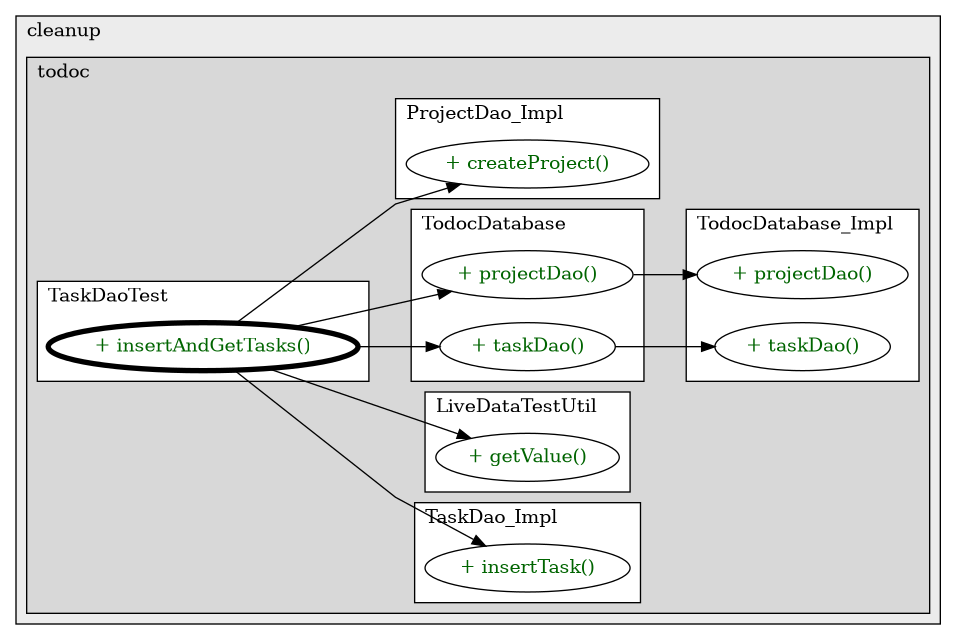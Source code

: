 @startuml

/' diagram meta data start
config=CallConfiguration;
{
  "rootMethod": "com.cleanup.todoc.todoc.TaskDaoTest#insertAndGetTasks()",
  "projectClassification": {
    "searchMode": "OpenProject", // OpenProject, AllProjects
    "includedProjects": "",
    "pathEndKeywords": "*.impl",
    "isClientPath": "",
    "isClientName": "",
    "isTestPath": "",
    "isTestName": "",
    "isMappingPath": "",
    "isMappingName": "",
    "isDataAccessPath": "",
    "isDataAccessName": "",
    "isDataStructurePath": "",
    "isDataStructureName": "",
    "isInterfaceStructuresPath": "",
    "isInterfaceStructuresName": "",
    "isEntryPointPath": "",
    "isEntryPointName": ""
  },
  "graphRestriction": {
    "classPackageExcludeFilter": "",
    "classPackageIncludeFilter": "",
    "classNameExcludeFilter": "",
    "classNameIncludeFilter": "",
    "methodNameExcludeFilter": "",
    "methodNameIncludeFilter": "",
    "removeByInheritance": "", // inheritance/annotation based filtering is done in a second step
    "removeByAnnotation": "",
    "removeByClassPackage": "", // cleanup the graph after inheritance/annotation based filtering is done
    "removeByClassName": "",
    "cutMappings": false,
    "cutEnum": true,
    "cutTests": true,
    "cutClient": true,
    "cutDataAccess": true,
    "cutInterfaceStructures": true,
    "cutDataStructures": true,
    "cutGetterAndSetter": true,
    "cutConstructors": true
  },
  "graphTraversal": {
    "forwardDepth": 3,
    "backwardDepth": 3,
    "classPackageExcludeFilter": "",
    "classPackageIncludeFilter": "",
    "classNameExcludeFilter": "",
    "classNameIncludeFilter": "",
    "methodNameExcludeFilter": "",
    "methodNameIncludeFilter": "",
    "hideMappings": false,
    "hideDataStructures": false,
    "hidePrivateMethods": true,
    "hideInterfaceCalls": true, // indirection: implementation -> interface (is hidden) -> implementation
    "onlyShowApplicationEntryPoints": false // root node is included
  },
  "details": {
    "aggregation": "GroupByClass", // ByClass, GroupByClass, None
    "showMethodParametersTypes": false,
    "showMethodParametersNames": false,
    "showMethodReturnType": false,
    "showPackageLevels": 2,
    "showCallOrder": false,
    "edgeMode": "MethodsOnly", // TypesOnly, MethodsOnly, TypesAndMethods, MethodsAndDirectTypeUsage
    "showDetailedClassStructure": false
  },
  "rootClass": "com.cleanup.todoc.todoc.TaskDaoTest"
}
diagram meta data end '/



digraph g {
    rankdir="LR"
    splines=polyline
    

'nodes 
subgraph cluster_856774308 { 
   	label=cleanup
	labeljust=l
	fillcolor="#ececec"
	style=filled
   
   subgraph cluster_1925994771 { 
   	label=todoc
	labeljust=l
	fillcolor="#d8d8d8"
	style=filled
   
   subgraph cluster_1106341386 { 
   	label=TaskDao_Impl
	labeljust=l
	fillcolor=white
	style=filled
   
   TaskDao_Impl1177495818XXXinsertTask2599333[
	label="+ insertTask()"
	style=filled
	fillcolor=white
	tooltip="TaskDao_Impl

null"
	fontcolor=darkgreen
];
} 

subgraph cluster_1314865664 { 
   	label=LiveDataTestUtil
	labeljust=l
	fillcolor=white
	style=filled
   
   LiveDataTestUtil2016251432XXXgetValue1923338512[
	label="+ getValue()"
	style=filled
	fillcolor=white
	tooltip="LiveDataTestUtil

null"
	fontcolor=darkgreen
];
} 

subgraph cluster_1646619053 { 
   	label=TodocDatabase
	labeljust=l
	fillcolor=white
	style=filled
   
   TodocDatabase1426069251XXXprojectDao0[
	label="+ projectDao()"
	style=filled
	fillcolor=white
	tooltip="TodocDatabase

null"
	fontcolor=darkgreen
];

TodocDatabase1426069251XXXtaskDao0[
	label="+ taskDao()"
	style=filled
	fillcolor=white
	tooltip="TodocDatabase

null"
	fontcolor=darkgreen
];
} 

subgraph cluster_2039993966 { 
   	label=TodocDatabase_Impl
	labeljust=l
	fillcolor=white
	style=filled
   
   TodocDatabase_Impl1426069251XXXprojectDao0[
	label="+ projectDao()"
	style=filled
	fillcolor=white
	tooltip="TodocDatabase_Impl

null"
	fontcolor=darkgreen
];

TodocDatabase_Impl1426069251XXXtaskDao0[
	label="+ taskDao()"
	style=filled
	fillcolor=white
	tooltip="TodocDatabase_Impl

null"
	fontcolor=darkgreen
];
} 

subgraph cluster_706577862 { 
   	label=TaskDaoTest
	labeljust=l
	fillcolor=white
	style=filled
   
   TaskDaoTest2012268629XXXinsertAndGetTasks0[
	label="+ insertAndGetTasks()"
	style=filled
	fillcolor=white
	tooltip="TaskDaoTest

null"
	penwidth=4
	fontcolor=darkgreen
];
} 

subgraph cluster_88053758 { 
   	label=ProjectDao_Impl
	labeljust=l
	fillcolor=white
	style=filled
   
   ProjectDao_Impl1177495818XXXcreateProject1355342585[
	label="+ createProject()"
	style=filled
	fillcolor=white
	tooltip="ProjectDao_Impl

null"
	fontcolor=darkgreen
];
} 
} 
} 

'edges    
TaskDaoTest2012268629XXXinsertAndGetTasks0 -> LiveDataTestUtil2016251432XXXgetValue1923338512;
TaskDaoTest2012268629XXXinsertAndGetTasks0 -> ProjectDao_Impl1177495818XXXcreateProject1355342585;
TaskDaoTest2012268629XXXinsertAndGetTasks0 -> TaskDao_Impl1177495818XXXinsertTask2599333;
TaskDaoTest2012268629XXXinsertAndGetTasks0 -> TodocDatabase1426069251XXXprojectDao0;
TaskDaoTest2012268629XXXinsertAndGetTasks0 -> TodocDatabase1426069251XXXtaskDao0;
TodocDatabase1426069251XXXprojectDao0 -> TodocDatabase_Impl1426069251XXXprojectDao0;
TodocDatabase1426069251XXXtaskDao0 -> TodocDatabase_Impl1426069251XXXtaskDao0;
    
}
@enduml